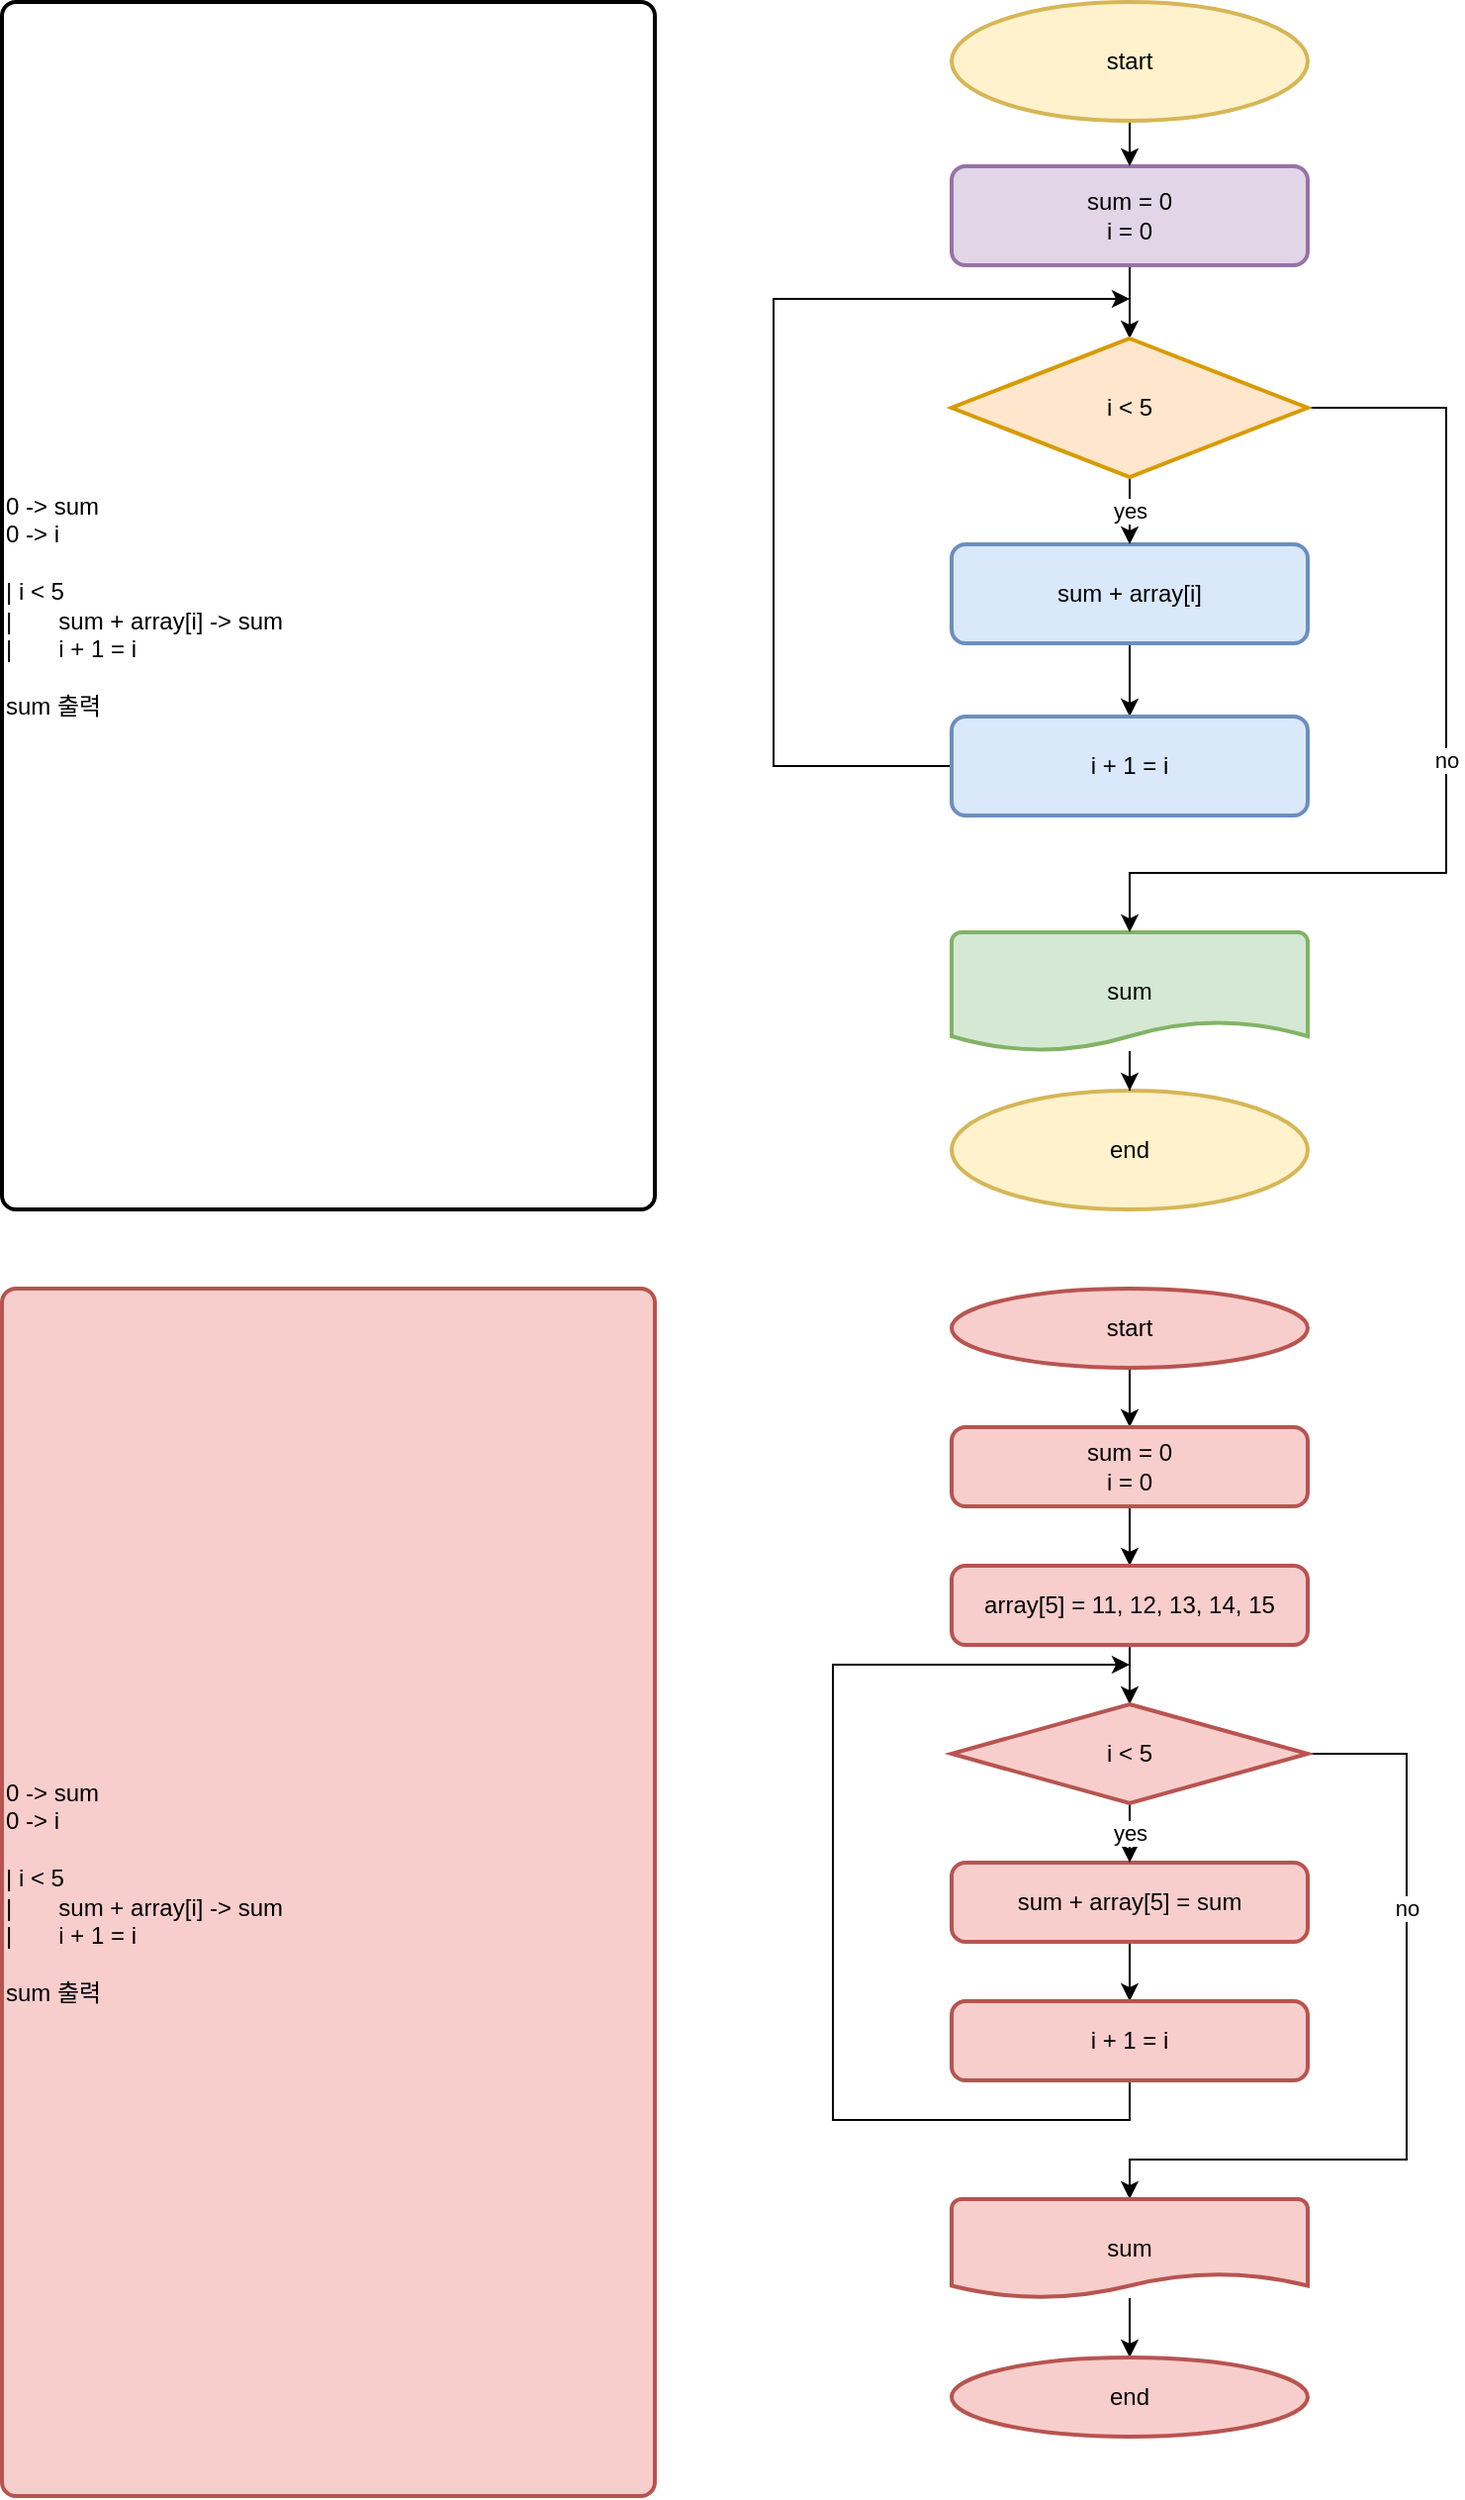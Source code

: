 <mxfile version="19.0.3" type="device"><diagram id="jcvL82-_PVZX-AynAP__" name="Page-1"><mxGraphModel dx="1102" dy="857" grid="1" gridSize="10" guides="1" tooltips="1" connect="1" arrows="1" fold="1" page="1" pageScale="1" pageWidth="850" pageHeight="1100" math="0" shadow="0"><root><mxCell id="0"/><mxCell id="1" parent="0"/><mxCell id="lMnhq-pNY499cW4GDj0u-17" value="&lt;div style=&quot;&quot;&gt;&lt;span style=&quot;background-color: initial;&quot;&gt;0 -&amp;gt; sum&lt;/span&gt;&lt;/div&gt;&lt;div style=&quot;&quot;&gt;&lt;span style=&quot;background-color: initial;&quot;&gt;0 -&amp;gt; i&lt;/span&gt;&lt;/div&gt;&lt;div style=&quot;&quot;&gt;&lt;br&gt;&lt;/div&gt;&lt;div style=&quot;&quot;&gt;&lt;span style=&quot;background-color: initial;&quot;&gt;| i &amp;lt; 5&lt;/span&gt;&lt;/div&gt;&lt;div style=&quot;&quot;&gt;&lt;span style=&quot;background-color: initial;&quot;&gt;|&lt;span style=&quot;white-space: pre;&quot;&gt;&#9;&lt;/span&gt;sum + array[i] -&amp;gt; sum&lt;/span&gt;&lt;/div&gt;&lt;div style=&quot;&quot;&gt;|&lt;span style=&quot;white-space: pre;&quot;&gt;&#9;&lt;/span&gt;i + 1 = i&lt;/div&gt;&lt;div style=&quot;&quot;&gt;&lt;br&gt;&lt;/div&gt;&lt;div style=&quot;&quot;&gt;&lt;span style=&quot;background-color: initial;&quot;&gt;sum 출력&lt;/span&gt;&lt;/div&gt;" style="rounded=1;whiteSpace=wrap;html=1;absoluteArcSize=1;arcSize=14;strokeWidth=2;align=left;" vertex="1" parent="1"><mxGeometry x="30" y="30" width="330" height="610" as="geometry"/></mxCell><mxCell id="lMnhq-pNY499cW4GDj0u-18" value="end" style="strokeWidth=2;html=1;shape=mxgraph.flowchart.start_1;whiteSpace=wrap;fillColor=#fff2cc;strokeColor=#d6b656;" vertex="1" parent="1"><mxGeometry x="510" y="580" width="180" height="60" as="geometry"/></mxCell><mxCell id="lMnhq-pNY499cW4GDj0u-33" style="edgeStyle=orthogonalEdgeStyle;rounded=0;orthogonalLoop=1;jettySize=auto;html=1;exitX=0.5;exitY=1;exitDx=0;exitDy=0;entryX=0.5;entryY=0;entryDx=0;entryDy=0;entryPerimeter=0;" edge="1" parent="1" source="lMnhq-pNY499cW4GDj0u-20" target="lMnhq-pNY499cW4GDj0u-31"><mxGeometry relative="1" as="geometry"/></mxCell><mxCell id="lMnhq-pNY499cW4GDj0u-20" value="sum = 0&lt;br&gt;i = 0" style="rounded=1;whiteSpace=wrap;html=1;absoluteArcSize=1;arcSize=14;strokeWidth=2;fillColor=#e1d5e7;strokeColor=#9673a6;" vertex="1" parent="1"><mxGeometry x="510" y="113" width="180" height="50" as="geometry"/></mxCell><mxCell id="lMnhq-pNY499cW4GDj0u-40" style="edgeStyle=orthogonalEdgeStyle;rounded=0;orthogonalLoop=1;jettySize=auto;html=1;entryX=0.5;entryY=0;entryDx=0;entryDy=0;entryPerimeter=0;" edge="1" parent="1" source="lMnhq-pNY499cW4GDj0u-22" target="lMnhq-pNY499cW4GDj0u-18"><mxGeometry relative="1" as="geometry"/></mxCell><mxCell id="lMnhq-pNY499cW4GDj0u-22" value="sum" style="strokeWidth=2;html=1;shape=mxgraph.flowchart.document2;whiteSpace=wrap;size=0.25;fillColor=#d5e8d4;strokeColor=#82b366;" vertex="1" parent="1"><mxGeometry x="510" y="500" width="180" height="60" as="geometry"/></mxCell><mxCell id="lMnhq-pNY499cW4GDj0u-35" style="edgeStyle=orthogonalEdgeStyle;rounded=0;orthogonalLoop=1;jettySize=auto;html=1;exitX=0.5;exitY=1;exitDx=0;exitDy=0;entryX=0.5;entryY=0;entryDx=0;entryDy=0;" edge="1" parent="1" source="lMnhq-pNY499cW4GDj0u-24" target="lMnhq-pNY499cW4GDj0u-28"><mxGeometry relative="1" as="geometry"/></mxCell><mxCell id="lMnhq-pNY499cW4GDj0u-24" value="sum + array[i]" style="rounded=1;whiteSpace=wrap;html=1;absoluteArcSize=1;arcSize=14;strokeWidth=2;fillColor=#dae8fc;strokeColor=#6c8ebf;" vertex="1" parent="1"><mxGeometry x="510" y="304" width="180" height="50" as="geometry"/></mxCell><mxCell id="lMnhq-pNY499cW4GDj0u-37" style="edgeStyle=orthogonalEdgeStyle;rounded=0;orthogonalLoop=1;jettySize=auto;html=1;exitX=0;exitY=0.5;exitDx=0;exitDy=0;" edge="1" parent="1" source="lMnhq-pNY499cW4GDj0u-28"><mxGeometry relative="1" as="geometry"><mxPoint x="600" y="180" as="targetPoint"/><Array as="points"><mxPoint x="420" y="415"/><mxPoint x="420" y="180"/><mxPoint x="510" y="180"/></Array></mxGeometry></mxCell><mxCell id="lMnhq-pNY499cW4GDj0u-28" value="i + 1 = i" style="rounded=1;whiteSpace=wrap;html=1;absoluteArcSize=1;arcSize=14;strokeWidth=2;fillColor=#dae8fc;strokeColor=#6c8ebf;" vertex="1" parent="1"><mxGeometry x="510" y="391" width="180" height="50" as="geometry"/></mxCell><mxCell id="lMnhq-pNY499cW4GDj0u-29" style="edgeStyle=orthogonalEdgeStyle;rounded=0;orthogonalLoop=1;jettySize=auto;html=1;exitX=0.5;exitY=1;exitDx=0;exitDy=0;exitPerimeter=0;entryX=0.5;entryY=0;entryDx=0;entryDy=0;" edge="1" parent="1" source="lMnhq-pNY499cW4GDj0u-30" target="lMnhq-pNY499cW4GDj0u-20"><mxGeometry relative="1" as="geometry"/></mxCell><mxCell id="lMnhq-pNY499cW4GDj0u-30" value="start" style="strokeWidth=2;html=1;shape=mxgraph.flowchart.start_1;whiteSpace=wrap;fillColor=#fff2cc;strokeColor=#d6b656;" vertex="1" parent="1"><mxGeometry x="510" y="30" width="180" height="60" as="geometry"/></mxCell><mxCell id="lMnhq-pNY499cW4GDj0u-34" value="yes" style="edgeStyle=orthogonalEdgeStyle;rounded=0;orthogonalLoop=1;jettySize=auto;html=1;exitX=0.5;exitY=1;exitDx=0;exitDy=0;exitPerimeter=0;" edge="1" parent="1" source="lMnhq-pNY499cW4GDj0u-31" target="lMnhq-pNY499cW4GDj0u-24"><mxGeometry relative="1" as="geometry"/></mxCell><mxCell id="lMnhq-pNY499cW4GDj0u-39" value="no" style="edgeStyle=orthogonalEdgeStyle;rounded=0;orthogonalLoop=1;jettySize=auto;html=1;exitX=1;exitY=0.5;exitDx=0;exitDy=0;exitPerimeter=0;" edge="1" parent="1" source="lMnhq-pNY499cW4GDj0u-31" target="lMnhq-pNY499cW4GDj0u-22"><mxGeometry relative="1" as="geometry"><Array as="points"><mxPoint x="760" y="235"/><mxPoint x="760" y="470"/><mxPoint x="600" y="470"/></Array></mxGeometry></mxCell><mxCell id="lMnhq-pNY499cW4GDj0u-31" value="i &amp;lt; 5" style="strokeWidth=2;html=1;shape=mxgraph.flowchart.decision;whiteSpace=wrap;fillColor=#ffe6cc;strokeColor=#d79b00;" vertex="1" parent="1"><mxGeometry x="510" y="200" width="180" height="70" as="geometry"/></mxCell><mxCell id="lMnhq-pNY499cW4GDj0u-41" value="&lt;div style=&quot;&quot;&gt;&lt;span style=&quot;background-color: initial;&quot;&gt;0 -&amp;gt; sum&lt;/span&gt;&lt;/div&gt;&lt;div style=&quot;&quot;&gt;&lt;span style=&quot;background-color: initial;&quot;&gt;0 -&amp;gt; i&lt;/span&gt;&lt;/div&gt;&lt;div style=&quot;&quot;&gt;&lt;br&gt;&lt;/div&gt;&lt;div style=&quot;&quot;&gt;&lt;span style=&quot;background-color: initial;&quot;&gt;| i &amp;lt; 5&lt;/span&gt;&lt;/div&gt;&lt;div style=&quot;&quot;&gt;&lt;span style=&quot;background-color: initial;&quot;&gt;|&lt;span style=&quot;white-space: pre;&quot;&gt;&#9;&lt;/span&gt;sum + array[i] -&amp;gt; sum&lt;/span&gt;&lt;/div&gt;&lt;div style=&quot;&quot;&gt;|&lt;span style=&quot;white-space: pre;&quot;&gt;&#9;&lt;/span&gt;i + 1 = i&lt;/div&gt;&lt;div style=&quot;&quot;&gt;&lt;br&gt;&lt;/div&gt;&lt;div style=&quot;&quot;&gt;&lt;span style=&quot;background-color: initial;&quot;&gt;sum 출력&lt;/span&gt;&lt;/div&gt;" style="rounded=1;whiteSpace=wrap;html=1;absoluteArcSize=1;arcSize=14;strokeWidth=2;align=left;fillColor=#f8cecc;strokeColor=#b85450;" vertex="1" parent="1"><mxGeometry x="30" y="680" width="330" height="610" as="geometry"/></mxCell><mxCell id="lMnhq-pNY499cW4GDj0u-52" style="edgeStyle=orthogonalEdgeStyle;rounded=0;orthogonalLoop=1;jettySize=auto;html=1;exitX=0.5;exitY=1;exitDx=0;exitDy=0;exitPerimeter=0;entryX=0.5;entryY=0;entryDx=0;entryDy=0;" edge="1" parent="1" source="lMnhq-pNY499cW4GDj0u-42" target="lMnhq-pNY499cW4GDj0u-43"><mxGeometry relative="1" as="geometry"/></mxCell><mxCell id="lMnhq-pNY499cW4GDj0u-42" value="start" style="strokeWidth=2;html=1;shape=mxgraph.flowchart.start_1;whiteSpace=wrap;fillColor=#f8cecc;strokeColor=#b85450;" vertex="1" parent="1"><mxGeometry x="510" y="680" width="180" height="40" as="geometry"/></mxCell><mxCell id="lMnhq-pNY499cW4GDj0u-53" style="edgeStyle=orthogonalEdgeStyle;rounded=0;orthogonalLoop=1;jettySize=auto;html=1;exitX=0.5;exitY=1;exitDx=0;exitDy=0;entryX=0.5;entryY=0;entryDx=0;entryDy=0;" edge="1" parent="1" source="lMnhq-pNY499cW4GDj0u-43" target="lMnhq-pNY499cW4GDj0u-44"><mxGeometry relative="1" as="geometry"/></mxCell><mxCell id="lMnhq-pNY499cW4GDj0u-43" value="sum = 0&lt;br&gt;i = 0" style="rounded=1;whiteSpace=wrap;html=1;absoluteArcSize=1;arcSize=14;strokeWidth=2;fillColor=#f8cecc;strokeColor=#b85450;" vertex="1" parent="1"><mxGeometry x="510" y="750" width="180" height="40" as="geometry"/></mxCell><mxCell id="lMnhq-pNY499cW4GDj0u-48" style="edgeStyle=orthogonalEdgeStyle;rounded=0;orthogonalLoop=1;jettySize=auto;html=1;exitX=0.5;exitY=1;exitDx=0;exitDy=0;entryX=0.5;entryY=0;entryDx=0;entryDy=0;entryPerimeter=0;" edge="1" parent="1" source="lMnhq-pNY499cW4GDj0u-44" target="lMnhq-pNY499cW4GDj0u-47"><mxGeometry relative="1" as="geometry"/></mxCell><mxCell id="lMnhq-pNY499cW4GDj0u-44" value="array[5] = 11, 12, 13, 14, 15" style="rounded=1;whiteSpace=wrap;html=1;absoluteArcSize=1;arcSize=14;strokeWidth=2;fillColor=#f8cecc;strokeColor=#b85450;" vertex="1" parent="1"><mxGeometry x="510" y="820" width="180" height="40" as="geometry"/></mxCell><mxCell id="lMnhq-pNY499cW4GDj0u-51" style="edgeStyle=orthogonalEdgeStyle;rounded=0;orthogonalLoop=1;jettySize=auto;html=1;exitX=0.5;exitY=1;exitDx=0;exitDy=0;entryX=0.5;entryY=0;entryDx=0;entryDy=0;" edge="1" parent="1" source="lMnhq-pNY499cW4GDj0u-45" target="lMnhq-pNY499cW4GDj0u-46"><mxGeometry relative="1" as="geometry"/></mxCell><mxCell id="lMnhq-pNY499cW4GDj0u-45" value="sum + array[5] = sum" style="rounded=1;whiteSpace=wrap;html=1;absoluteArcSize=1;arcSize=14;strokeWidth=2;fillColor=#f8cecc;strokeColor=#b85450;" vertex="1" parent="1"><mxGeometry x="510" y="970" width="180" height="40" as="geometry"/></mxCell><mxCell id="lMnhq-pNY499cW4GDj0u-49" value="" style="edgeStyle=orthogonalEdgeStyle;rounded=0;orthogonalLoop=1;jettySize=auto;html=1;" edge="1" parent="1" source="lMnhq-pNY499cW4GDj0u-46"><mxGeometry x="0.018" relative="1" as="geometry"><mxPoint x="600" y="870" as="targetPoint"/><Array as="points"><mxPoint x="450" y="1100"/><mxPoint x="450" y="870"/></Array><mxPoint as="offset"/></mxGeometry></mxCell><mxCell id="lMnhq-pNY499cW4GDj0u-46" value="i + 1 = i" style="rounded=1;whiteSpace=wrap;html=1;absoluteArcSize=1;arcSize=14;strokeWidth=2;fillColor=#f8cecc;strokeColor=#b85450;" vertex="1" parent="1"><mxGeometry x="510" y="1040" width="180" height="40" as="geometry"/></mxCell><mxCell id="lMnhq-pNY499cW4GDj0u-50" value="yes" style="edgeStyle=orthogonalEdgeStyle;rounded=0;orthogonalLoop=1;jettySize=auto;html=1;exitX=0.5;exitY=1;exitDx=0;exitDy=0;exitPerimeter=0;entryX=0.5;entryY=0;entryDx=0;entryDy=0;" edge="1" parent="1" source="lMnhq-pNY499cW4GDj0u-47" target="lMnhq-pNY499cW4GDj0u-45"><mxGeometry relative="1" as="geometry"/></mxCell><mxCell id="lMnhq-pNY499cW4GDj0u-55" value="no" style="edgeStyle=orthogonalEdgeStyle;rounded=0;orthogonalLoop=1;jettySize=auto;html=1;entryX=0.5;entryY=0;entryDx=0;entryDy=0;entryPerimeter=0;" edge="1" parent="1" source="lMnhq-pNY499cW4GDj0u-47" target="lMnhq-pNY499cW4GDj0u-54"><mxGeometry x="-0.383" relative="1" as="geometry"><Array as="points"><mxPoint x="740" y="915"/><mxPoint x="740" y="1120"/><mxPoint x="600" y="1120"/></Array><mxPoint as="offset"/></mxGeometry></mxCell><mxCell id="lMnhq-pNY499cW4GDj0u-47" value="i &amp;lt; 5" style="strokeWidth=2;html=1;shape=mxgraph.flowchart.decision;whiteSpace=wrap;fillColor=#f8cecc;strokeColor=#b85450;" vertex="1" parent="1"><mxGeometry x="510" y="890" width="180" height="50" as="geometry"/></mxCell><mxCell id="lMnhq-pNY499cW4GDj0u-57" style="edgeStyle=orthogonalEdgeStyle;rounded=0;orthogonalLoop=1;jettySize=auto;html=1;entryX=0.5;entryY=0;entryDx=0;entryDy=0;entryPerimeter=0;" edge="1" parent="1" source="lMnhq-pNY499cW4GDj0u-54" target="lMnhq-pNY499cW4GDj0u-56"><mxGeometry relative="1" as="geometry"/></mxCell><mxCell id="lMnhq-pNY499cW4GDj0u-54" value="sum" style="strokeWidth=2;html=1;shape=mxgraph.flowchart.document2;whiteSpace=wrap;size=0.25;fillColor=#f8cecc;strokeColor=#b85450;" vertex="1" parent="1"><mxGeometry x="510" y="1140" width="180" height="50" as="geometry"/></mxCell><mxCell id="lMnhq-pNY499cW4GDj0u-56" value="end" style="strokeWidth=2;html=1;shape=mxgraph.flowchart.start_1;whiteSpace=wrap;fillColor=#f8cecc;strokeColor=#b85450;" vertex="1" parent="1"><mxGeometry x="510" y="1220" width="180" height="40" as="geometry"/></mxCell></root></mxGraphModel></diagram></mxfile>